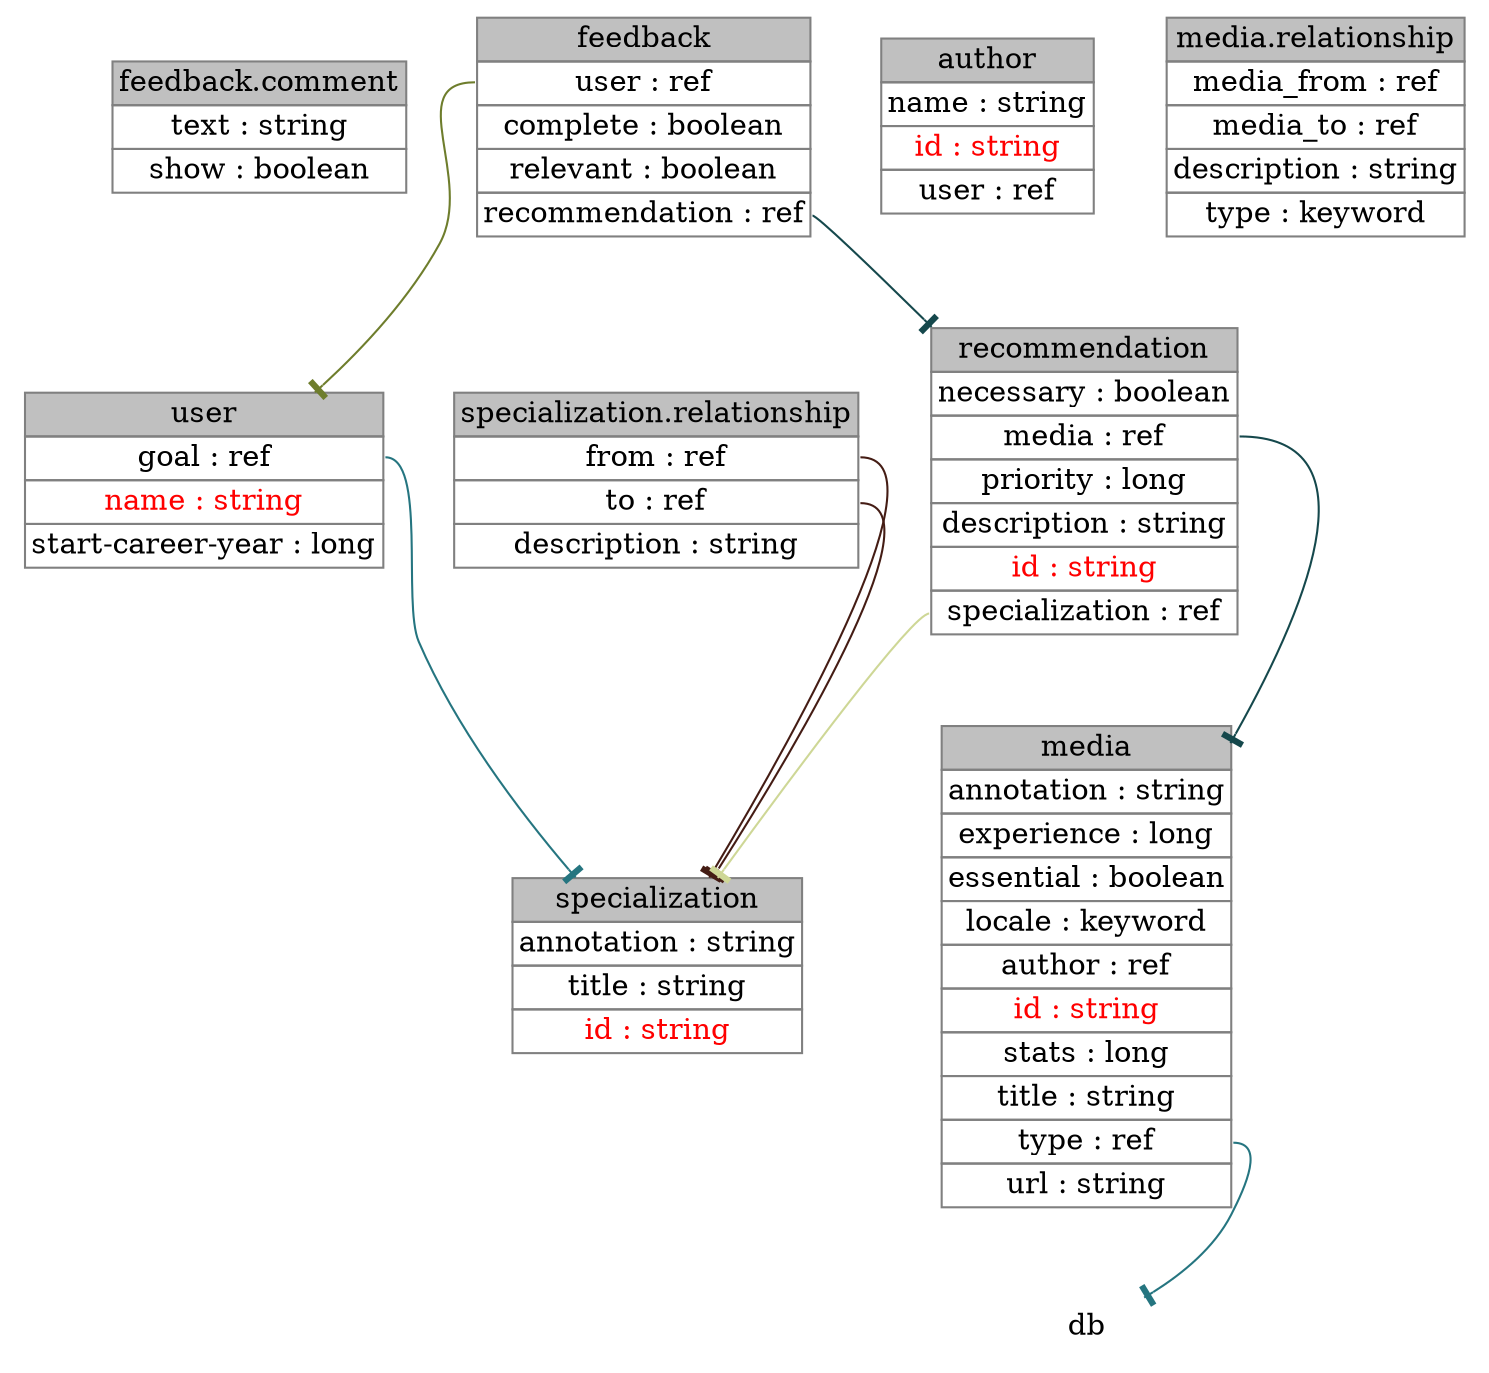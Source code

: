 digraph {
node [shape=plaintext];
"feedback.comment" [label=<<table border="0" cellborder="1" cellspacing="0" color="#808080" port="feedback.comment"><tr><td bgcolor="gray">feedback.comment</td></tr><tr><td>text : string</td></tr><tr><td>show : boolean</td></tr></table>>];
media [label=<<table border="0" cellborder="1" cellspacing="0" color="#808080" port="media"><tr><td bgcolor="gray">media</td></tr><tr><td>annotation : string</td></tr><tr><td>experience : long</td></tr><tr><td>essential : boolean</td></tr><tr><td>locale : keyword</td></tr><tr><td port="author">author : ref</td></tr><tr><td><font color="red">id : string</font></td></tr><tr><td>stats : long</td></tr><tr><td>title : string</td></tr><tr><td port="type">type : ref</td></tr><tr><td>url : string</td></tr></table>>];
specialization [label=<<table border="0" cellborder="1" cellspacing="0" color="#808080" port="specialization"><tr><td bgcolor="gray">specialization</td></tr><tr><td>annotation : string</td></tr><tr><td>title : string</td></tr><tr><td><font color="red">id : string</font></td></tr></table>>];
author [label=<<table border="0" cellborder="1" cellspacing="0" color="#808080" port="author"><tr><td bgcolor="gray">author</td></tr><tr><td>name : string</td></tr><tr><td><font color="red">id : string</font></td></tr><tr><td port="user">user : ref</td></tr></table>>];
user [label=<<table border="0" cellborder="1" cellspacing="0" color="#808080" port="user"><tr><td bgcolor="gray">user</td></tr><tr><td port="goal">goal : ref</td></tr><tr><td><font color="red">name : string</font></td></tr><tr><td>start-career-year : long</td></tr></table>>];
"specialization.relationship" [label=<<table border="0" cellborder="1" cellspacing="0" color="#808080" port="specialization.relationship"><tr><td bgcolor="gray">specialization.relationship</td></tr><tr><td port="from">from : ref</td></tr><tr><td port="to">to : ref</td></tr><tr><td>description : string</td></tr></table>>];
feedback [label=<<table border="0" cellborder="1" cellspacing="0" color="#808080" port="feedback"><tr><td bgcolor="gray">feedback</td></tr><tr><td port="user">user : ref</td></tr><tr><td>complete : boolean</td></tr><tr><td>relevant : boolean</td></tr><tr><td port="recommendation">recommendation : ref</td></tr></table>>];
recommendation [label=<<table border="0" cellborder="1" cellspacing="0" color="#808080" port="recommendation"><tr><td bgcolor="gray">recommendation</td></tr><tr><td>necessary : boolean</td></tr><tr><td port="media">media : ref</td></tr><tr><td>priority : long</td></tr><tr><td>description : string</td></tr><tr><td><font color="red">id : string</font></td></tr><tr><td port="specialization">specialization : ref</td></tr></table>>];
"media.relationship" [label=<<table border="0" cellborder="1" cellspacing="0" color="#808080" port="media.relationship"><tr><td bgcolor="gray">media.relationship</td></tr><tr><td port="media_from">media_from : ref</td></tr><tr><td port="media_to">media_to : ref</td></tr><tr><td>description : string</td></tr><tr><td>type : keyword</td></tr></table>>];
"specialization.relationship":from -> specialization:specialization [color="#441C14",arrowhead=tee];
feedback:recommendation -> recommendation:recommendation [color="#15484C",arrowhead=tee];
media:type -> db:db [color="#257580",arrowhead=tee];
feedback:user -> user:user [color="#6E7D2C",arrowhead=tee];
recommendation:specialization -> specialization:specialization [color="#CED796",arrowhead=tee];
"specialization.relationship":to -> specialization:specialization [color="#441C14",arrowhead=tee];
recommendation:media -> media:media [color="#15484C",arrowhead=tee];
user:goal -> specialization:specialization [color="#257580",arrowhead=tee];
} 